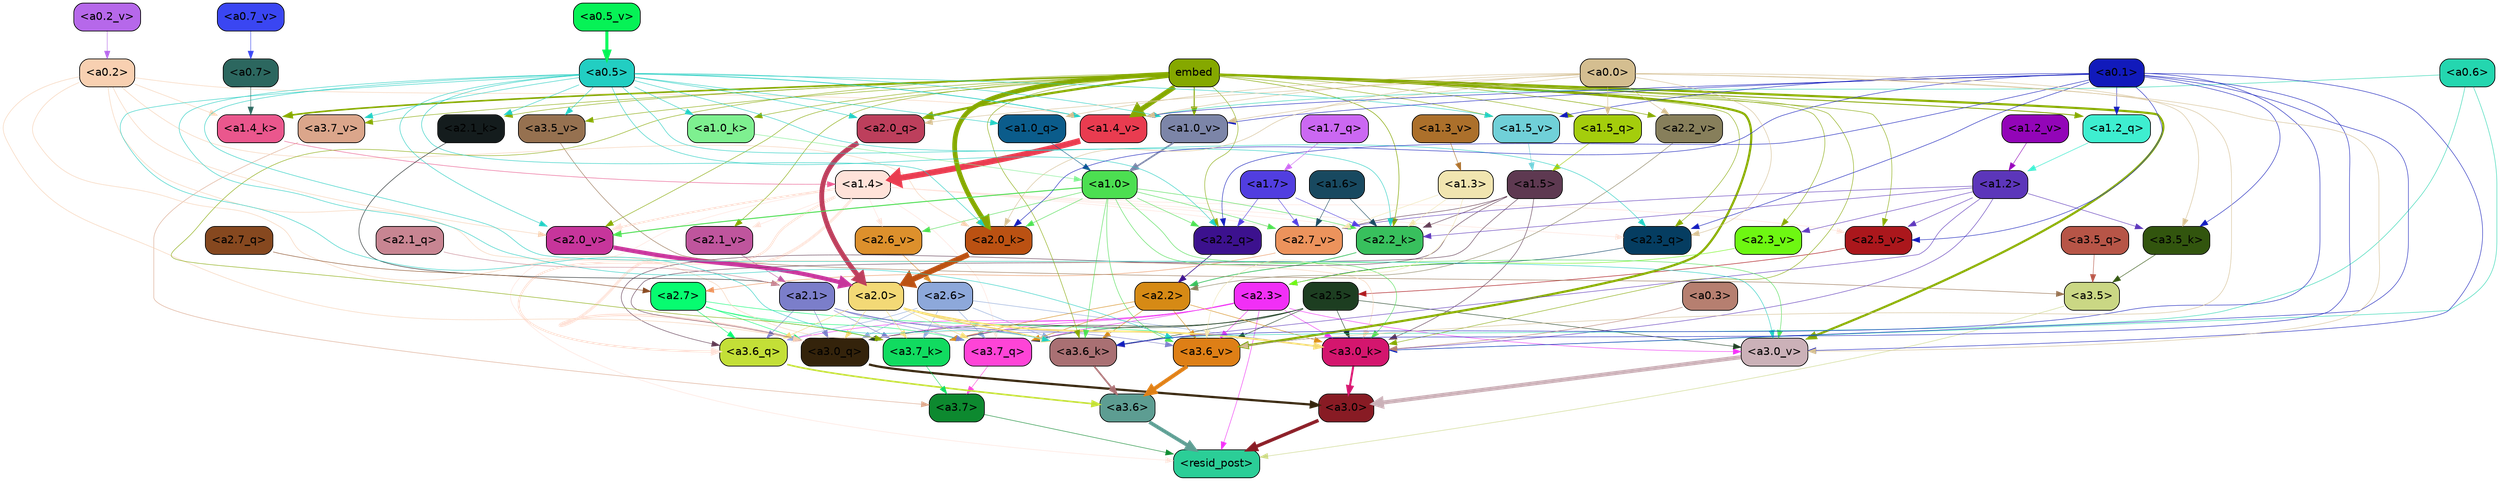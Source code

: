 strict digraph "" {
	graph [bgcolor=transparent,
		layout=dot,
		overlap=false,
		splines=true
	];
	"<a3.7>"	[color=black,
		fillcolor="#0d892f",
		fontname=Helvetica,
		shape=box,
		style="filled, rounded"];
	"<resid_post>"	[color=black,
		fillcolor="#2bce97",
		fontname=Helvetica,
		shape=box,
		style="filled, rounded"];
	"<a3.7>" -> "<resid_post>"	[color="#0d892f",
		penwidth=0.6];
	"<a3.6>"	[color=black,
		fillcolor="#5d9d92",
		fontname=Helvetica,
		shape=box,
		style="filled, rounded"];
	"<a3.6>" -> "<resid_post>"	[color="#5d9d92",
		penwidth=4.646730065345764];
	"<a3.5>"	[color=black,
		fillcolor="#cad784",
		fontname=Helvetica,
		shape=box,
		style="filled, rounded"];
	"<a3.5>" -> "<resid_post>"	[color="#cad784",
		penwidth=0.6];
	"<a3.0>"	[color=black,
		fillcolor="#881b24",
		fontname=Helvetica,
		shape=box,
		style="filled, rounded"];
	"<a3.0>" -> "<resid_post>"	[color="#881b24",
		penwidth=4.323132634162903];
	"<a2.3>"	[color=black,
		fillcolor="#f12ff6",
		fontname=Helvetica,
		shape=box,
		style="filled, rounded"];
	"<a2.3>" -> "<resid_post>"	[color="#f12ff6",
		penwidth=0.6];
	"<a3.7_q>"	[color=black,
		fillcolor="#fe44d7",
		fontname=Helvetica,
		shape=box,
		style="filled, rounded"];
	"<a2.3>" -> "<a3.7_q>"	[color="#f12ff6",
		penwidth=0.6];
	"<a3.6_q>"	[color=black,
		fillcolor="#c3df37",
		fontname=Helvetica,
		shape=box,
		style="filled, rounded"];
	"<a2.3>" -> "<a3.6_q>"	[color="#f12ff6",
		penwidth=0.6];
	"<a3.0_q>"	[color=black,
		fillcolor="#34230b",
		fontname=Helvetica,
		shape=box,
		style="filled, rounded"];
	"<a2.3>" -> "<a3.0_q>"	[color="#f12ff6",
		penwidth=0.6];
	"<a3.7_k>"	[color=black,
		fillcolor="#11db60",
		fontname=Helvetica,
		shape=box,
		style="filled, rounded"];
	"<a2.3>" -> "<a3.7_k>"	[color="#f12ff6",
		penwidth=0.6];
	"<a3.0_k>"	[color=black,
		fillcolor="#d4166e",
		fontname=Helvetica,
		shape=box,
		style="filled, rounded"];
	"<a2.3>" -> "<a3.0_k>"	[color="#f12ff6",
		penwidth=0.6];
	"<a3.6_v>"	[color=black,
		fillcolor="#de7f16",
		fontname=Helvetica,
		shape=box,
		style="filled, rounded"];
	"<a2.3>" -> "<a3.6_v>"	[color="#f12ff6",
		penwidth=0.6];
	"<a3.0_v>"	[color=black,
		fillcolor="#cbb1b8",
		fontname=Helvetica,
		shape=box,
		style="filled, rounded"];
	"<a2.3>" -> "<a3.0_v>"	[color="#f12ff6",
		penwidth=0.6];
	"<a1.4>"	[color=black,
		fillcolor="#ffe2d9",
		fontname=Helvetica,
		shape=box,
		style="filled, rounded"];
	"<a1.4>" -> "<resid_post>"	[color="#ffe2d9",
		penwidth=0.6];
	"<a1.4>" -> "<a3.7_q>"	[color="#ffe2d9",
		penwidth=0.6];
	"<a1.4>" -> "<a3.6_q>"	[color="#ffe2d9",
		penwidth=2.700703263282776];
	"<a1.4>" -> "<a3.0_q>"	[color="#ffe2d9",
		penwidth=3.34255850315094];
	"<a2.3_q>"	[color=black,
		fillcolor="#053d61",
		fontname=Helvetica,
		shape=box,
		style="filled, rounded"];
	"<a1.4>" -> "<a2.3_q>"	[color="#ffe2d9",
		penwidth=0.6];
	"<a2.2_k>"	[color=black,
		fillcolor="#38c05d",
		fontname=Helvetica,
		shape=box,
		style="filled, rounded"];
	"<a1.4>" -> "<a2.2_k>"	[color="#ffe2d9",
		penwidth=0.6];
	"<a2.7_v>"	[color=black,
		fillcolor="#ec935c",
		fontname=Helvetica,
		shape=box,
		style="filled, rounded"];
	"<a1.4>" -> "<a2.7_v>"	[color="#ffe2d9",
		penwidth=0.6];
	"<a2.6_v>"	[color=black,
		fillcolor="#dd902c",
		fontname=Helvetica,
		shape=box,
		style="filled, rounded"];
	"<a1.4>" -> "<a2.6_v>"	[color="#ffe2d9",
		penwidth=0.6];
	"<a2.5_v>"	[color=black,
		fillcolor="#ab171c",
		fontname=Helvetica,
		shape=box,
		style="filled, rounded"];
	"<a1.4>" -> "<a2.5_v>"	[color="#ffe2d9",
		penwidth=0.6];
	"<a2.1_v>"	[color=black,
		fillcolor="#bf559d",
		fontname=Helvetica,
		shape=box,
		style="filled, rounded"];
	"<a1.4>" -> "<a2.1_v>"	[color="#ffe2d9",
		penwidth=0.6];
	"<a2.0_v>"	[color=black,
		fillcolor="#c7359b",
		fontname=Helvetica,
		shape=box,
		style="filled, rounded"];
	"<a1.4>" -> "<a2.0_v>"	[color="#ffe2d9",
		penwidth=2.387977123260498];
	"<a3.7_q>" -> "<a3.7>"	[color="#fe44d7",
		penwidth=0.6];
	"<a3.6_q>" -> "<a3.6>"	[color="#c3df37",
		penwidth=2.03758105635643];
	"<a3.5_q>"	[color=black,
		fillcolor="#b75547",
		fontname=Helvetica,
		shape=box,
		style="filled, rounded"];
	"<a3.5_q>" -> "<a3.5>"	[color="#b75547",
		penwidth=0.6];
	"<a3.0_q>" -> "<a3.0>"	[color="#34230b",
		penwidth=2.8638100624084473];
	"<a3.7_k>" -> "<a3.7>"	[color="#11db60",
		penwidth=0.6];
	"<a3.6_k>"	[color=black,
		fillcolor="#a97073",
		fontname=Helvetica,
		shape=box,
		style="filled, rounded"];
	"<a3.6_k>" -> "<a3.6>"	[color="#a97073",
		penwidth=2.174198240041733];
	"<a3.5_k>"	[color=black,
		fillcolor="#32550e",
		fontname=Helvetica,
		shape=box,
		style="filled, rounded"];
	"<a3.5_k>" -> "<a3.5>"	[color="#32550e",
		penwidth=0.6];
	"<a3.0_k>" -> "<a3.0>"	[color="#d4166e",
		penwidth=2.6274144649505615];
	"<a3.7_v>"	[color=black,
		fillcolor="#dba68b",
		fontname=Helvetica,
		shape=box,
		style="filled, rounded"];
	"<a3.7_v>" -> "<a3.7>"	[color="#dba68b",
		penwidth=0.6];
	"<a3.6_v>" -> "<a3.6>"	[color="#de7f16",
		penwidth=5.002329230308533];
	"<a3.5_v>"	[color=black,
		fillcolor="#967150",
		fontname=Helvetica,
		shape=box,
		style="filled, rounded"];
	"<a3.5_v>" -> "<a3.5>"	[color="#967150",
		penwidth=0.6];
	"<a3.0_v>" -> "<a3.0>"	[color="#cbb1b8",
		penwidth=5.188832879066467];
	"<a2.7>"	[color=black,
		fillcolor="#07fc70",
		fontname=Helvetica,
		shape=box,
		style="filled, rounded"];
	"<a2.7>" -> "<a3.7_q>"	[color="#07fc70",
		penwidth=0.6];
	"<a2.7>" -> "<a3.6_q>"	[color="#07fc70",
		penwidth=0.6];
	"<a2.7>" -> "<a3.0_q>"	[color="#07fc70",
		penwidth=0.6];
	"<a2.7>" -> "<a3.7_k>"	[color="#07fc70",
		penwidth=0.6];
	"<a2.7>" -> "<a3.0_k>"	[color="#07fc70",
		penwidth=0.6];
	"<a2.6>"	[color=black,
		fillcolor="#8da8da",
		fontname=Helvetica,
		shape=box,
		style="filled, rounded"];
	"<a2.6>" -> "<a3.7_q>"	[color="#8da8da",
		penwidth=0.6];
	"<a2.6>" -> "<a3.6_q>"	[color="#8da8da",
		penwidth=0.6];
	"<a2.6>" -> "<a3.0_q>"	[color="#8da8da",
		penwidth=0.6];
	"<a2.6>" -> "<a3.7_k>"	[color="#8da8da",
		penwidth=0.6];
	"<a2.6>" -> "<a3.6_k>"	[color="#8da8da",
		penwidth=0.6];
	"<a2.6>" -> "<a3.0_k>"	[color="#8da8da",
		penwidth=0.6];
	"<a2.5>"	[color=black,
		fillcolor="#1d3e21",
		fontname=Helvetica,
		shape=box,
		style="filled, rounded"];
	"<a2.5>" -> "<a3.7_q>"	[color="#1d3e21",
		penwidth=0.6];
	"<a2.5>" -> "<a3.0_q>"	[color="#1d3e21",
		penwidth=0.6];
	"<a2.5>" -> "<a3.7_k>"	[color="#1d3e21",
		penwidth=0.6];
	"<a2.5>" -> "<a3.6_k>"	[color="#1d3e21",
		penwidth=0.6];
	"<a2.5>" -> "<a3.0_k>"	[color="#1d3e21",
		penwidth=0.6];
	"<a2.5>" -> "<a3.6_v>"	[color="#1d3e21",
		penwidth=0.6];
	"<a2.5>" -> "<a3.0_v>"	[color="#1d3e21",
		penwidth=0.6];
	"<a2.2>"	[color=black,
		fillcolor="#d68a15",
		fontname=Helvetica,
		shape=box,
		style="filled, rounded"];
	"<a2.2>" -> "<a3.7_q>"	[color="#d68a15",
		penwidth=0.6];
	"<a2.2>" -> "<a3.7_k>"	[color="#d68a15",
		penwidth=0.6];
	"<a2.2>" -> "<a3.6_k>"	[color="#d68a15",
		penwidth=0.6];
	"<a2.2>" -> "<a3.0_k>"	[color="#d68a15",
		penwidth=0.6];
	"<a2.2>" -> "<a3.6_v>"	[color="#d68a15",
		penwidth=0.6];
	"<a2.1>"	[color=black,
		fillcolor="#7b7eca",
		fontname=Helvetica,
		shape=box,
		style="filled, rounded"];
	"<a2.1>" -> "<a3.7_q>"	[color="#7b7eca",
		penwidth=0.6];
	"<a2.1>" -> "<a3.6_q>"	[color="#7b7eca",
		penwidth=0.6];
	"<a2.1>" -> "<a3.0_q>"	[color="#7b7eca",
		penwidth=0.6];
	"<a2.1>" -> "<a3.7_k>"	[color="#7b7eca",
		penwidth=0.6];
	"<a2.1>" -> "<a3.6_k>"	[color="#7b7eca",
		penwidth=0.6];
	"<a2.1>" -> "<a3.0_k>"	[color="#7b7eca",
		penwidth=0.6];
	"<a2.1>" -> "<a3.6_v>"	[color="#7b7eca",
		penwidth=0.6];
	"<a2.0>"	[color=black,
		fillcolor="#f3d976",
		fontname=Helvetica,
		shape=box,
		style="filled, rounded"];
	"<a2.0>" -> "<a3.7_q>"	[color="#f3d976",
		penwidth=0.6];
	"<a2.0>" -> "<a3.6_q>"	[color="#f3d976",
		penwidth=0.6];
	"<a2.0>" -> "<a3.0_q>"	[color="#f3d976",
		penwidth=0.6];
	"<a2.0>" -> "<a3.7_k>"	[color="#f3d976",
		penwidth=0.6];
	"<a2.0>" -> "<a3.6_k>"	[color="#f3d976",
		penwidth=1.6454488784074783];
	"<a2.0>" -> "<a3.0_k>"	[color="#f3d976",
		penwidth=2.2218968719244003];
	"<a1.5>"	[color=black,
		fillcolor="#5e3951",
		fontname=Helvetica,
		shape=box,
		style="filled, rounded"];
	"<a1.5>" -> "<a3.6_q>"	[color="#5e3951",
		penwidth=0.6];
	"<a1.5>" -> "<a3.0_q>"	[color="#5e3951",
		penwidth=0.6];
	"<a1.5>" -> "<a3.0_k>"	[color="#5e3951",
		penwidth=0.6];
	"<a1.5>" -> "<a2.2_k>"	[color="#5e3951",
		penwidth=0.6];
	"<a1.5>" -> "<a2.7_v>"	[color="#5e3951",
		penwidth=0.6];
	"<a0.2>"	[color=black,
		fillcolor="#f8d0b1",
		fontname=Helvetica,
		shape=box,
		style="filled, rounded"];
	"<a0.2>" -> "<a3.0_q>"	[color="#f8d0b1",
		penwidth=0.6];
	"<a0.2>" -> "<a3.6_k>"	[color="#f8d0b1",
		penwidth=0.6];
	"<a0.2>" -> "<a3.0_k>"	[color="#f8d0b1",
		penwidth=0.6];
	"<a2.0_k>"	[color=black,
		fillcolor="#bb5112",
		fontname=Helvetica,
		shape=box,
		style="filled, rounded"];
	"<a0.2>" -> "<a2.0_k>"	[color="#f8d0b1",
		penwidth=0.6];
	"<a0.2>" -> "<a2.0_v>"	[color="#f8d0b1",
		penwidth=0.6];
	"<a1.4_k>"	[color=black,
		fillcolor="#ea578d",
		fontname=Helvetica,
		shape=box,
		style="filled, rounded"];
	"<a0.2>" -> "<a1.4_k>"	[color="#f8d0b1",
		penwidth=0.6];
	"<a1.4_v>"	[color=black,
		fillcolor="#e93c50",
		fontname=Helvetica,
		shape=box,
		style="filled, rounded"];
	"<a0.2>" -> "<a1.4_v>"	[color="#f8d0b1",
		penwidth=0.6];
	embed	[color=black,
		fillcolor="#85a800",
		fontname=Helvetica,
		shape=box,
		style="filled, rounded"];
	embed -> "<a3.7_k>"	[color="#85a800",
		penwidth=0.6];
	embed -> "<a3.6_k>"	[color="#85a800",
		penwidth=0.6];
	embed -> "<a3.0_k>"	[color="#85a800",
		penwidth=0.6];
	embed -> "<a3.7_v>"	[color="#85a800",
		penwidth=0.6];
	embed -> "<a3.6_v>"	[color="#85a800",
		penwidth=2.8301228284835815];
	embed -> "<a3.5_v>"	[color="#85a800",
		penwidth=0.6];
	embed -> "<a3.0_v>"	[color="#85a800",
		penwidth=2.7660785913467407];
	embed -> "<a2.3_q>"	[color="#85a800",
		penwidth=0.6];
	"<a2.2_q>"	[color=black,
		fillcolor="#3c118e",
		fontname=Helvetica,
		shape=box,
		style="filled, rounded"];
	embed -> "<a2.2_q>"	[color="#85a800",
		penwidth=0.6];
	"<a2.0_q>"	[color=black,
		fillcolor="#bd3f5c",
		fontname=Helvetica,
		shape=box,
		style="filled, rounded"];
	embed -> "<a2.0_q>"	[color="#85a800",
		penwidth=2.918822765350342];
	embed -> "<a2.2_k>"	[color="#85a800",
		penwidth=0.7099294662475586];
	"<a2.1_k>"	[color=black,
		fillcolor="#141c1d",
		fontname=Helvetica,
		shape=box,
		style="filled, rounded"];
	embed -> "<a2.1_k>"	[color="#85a800",
		penwidth=0.6];
	embed -> "<a2.0_k>"	[color="#85a800",
		penwidth=6.075345039367676];
	embed -> "<a2.5_v>"	[color="#85a800",
		penwidth=0.6];
	"<a2.3_v>"	[color=black,
		fillcolor="#6ef712",
		fontname=Helvetica,
		shape=box,
		style="filled, rounded"];
	embed -> "<a2.3_v>"	[color="#85a800",
		penwidth=0.6];
	"<a2.2_v>"	[color=black,
		fillcolor="#877f5b",
		fontname=Helvetica,
		shape=box,
		style="filled, rounded"];
	embed -> "<a2.2_v>"	[color="#85a800",
		penwidth=0.6909599304199219];
	embed -> "<a2.1_v>"	[color="#85a800",
		penwidth=0.6];
	embed -> "<a2.0_v>"	[color="#85a800",
		penwidth=0.6];
	"<a1.5_q>"	[color=black,
		fillcolor="#a4cd0c",
		fontname=Helvetica,
		shape=box,
		style="filled, rounded"];
	embed -> "<a1.5_q>"	[color="#85a800",
		penwidth=0.6];
	"<a1.2_q>"	[color=black,
		fillcolor="#3eeed0",
		fontname=Helvetica,
		shape=box,
		style="filled, rounded"];
	embed -> "<a1.2_q>"	[color="#85a800",
		penwidth=1.1075286865234375];
	embed -> "<a1.4_k>"	[color="#85a800",
		penwidth=2.043105125427246];
	"<a1.0_k>"	[color=black,
		fillcolor="#7ef090",
		fontname=Helvetica,
		shape=box,
		style="filled, rounded"];
	embed -> "<a1.0_k>"	[color="#85a800",
		penwidth=0.6];
	"<a1.5_v>"	[color=black,
		fillcolor="#70d0d8",
		fontname=Helvetica,
		shape=box,
		style="filled, rounded"];
	embed -> "<a1.5_v>"	[color="#85a800",
		penwidth=0.6];
	embed -> "<a1.4_v>"	[color="#85a800",
		penwidth=6.46385931968689];
	"<a1.0_v>"	[color=black,
		fillcolor="#7c85a8",
		fontname=Helvetica,
		shape=box,
		style="filled, rounded"];
	embed -> "<a1.0_v>"	[color="#85a800",
		penwidth=1.273291826248169];
	"<a1.2>"	[color=black,
		fillcolor="#5c36ba",
		fontname=Helvetica,
		shape=box,
		style="filled, rounded"];
	"<a1.2>" -> "<a3.6_k>"	[color="#5c36ba",
		penwidth=0.6];
	"<a1.2>" -> "<a3.5_k>"	[color="#5c36ba",
		penwidth=0.6];
	"<a1.2>" -> "<a3.0_k>"	[color="#5c36ba",
		penwidth=0.6];
	"<a1.2>" -> "<a2.2_k>"	[color="#5c36ba",
		penwidth=0.6];
	"<a1.2>" -> "<a2.7_v>"	[color="#5c36ba",
		penwidth=0.6];
	"<a1.2>" -> "<a2.5_v>"	[color="#5c36ba",
		penwidth=0.6];
	"<a1.2>" -> "<a2.3_v>"	[color="#5c36ba",
		penwidth=0.6];
	"<a1.0>"	[color=black,
		fillcolor="#4cdf51",
		fontname=Helvetica,
		shape=box,
		style="filled, rounded"];
	"<a1.0>" -> "<a3.6_k>"	[color="#4cdf51",
		penwidth=0.6];
	"<a1.0>" -> "<a3.0_k>"	[color="#4cdf51",
		penwidth=0.6];
	"<a1.0>" -> "<a3.6_v>"	[color="#4cdf51",
		penwidth=0.6];
	"<a1.0>" -> "<a3.0_v>"	[color="#4cdf51",
		penwidth=0.6];
	"<a1.0>" -> "<a2.2_q>"	[color="#4cdf51",
		penwidth=0.6];
	"<a1.0>" -> "<a2.2_k>"	[color="#4cdf51",
		penwidth=0.6];
	"<a1.0>" -> "<a2.0_k>"	[color="#4cdf51",
		penwidth=0.6];
	"<a1.0>" -> "<a2.7_v>"	[color="#4cdf51",
		penwidth=0.6];
	"<a1.0>" -> "<a2.6_v>"	[color="#4cdf51",
		penwidth=0.6];
	"<a1.0>" -> "<a2.0_v>"	[color="#4cdf51",
		penwidth=1.2435333728790283];
	"<a0.6>"	[color=black,
		fillcolor="#24d6af",
		fontname=Helvetica,
		shape=box,
		style="filled, rounded"];
	"<a0.6>" -> "<a3.6_k>"	[color="#24d6af",
		penwidth=0.6];
	"<a0.6>" -> "<a3.0_k>"	[color="#24d6af",
		penwidth=0.6];
	"<a0.6>" -> "<a1.4_v>"	[color="#24d6af",
		penwidth=0.6];
	"<a0.5>"	[color=black,
		fillcolor="#22cec2",
		fontname=Helvetica,
		shape=box,
		style="filled, rounded"];
	"<a0.5>" -> "<a3.6_k>"	[color="#22cec2",
		penwidth=0.6];
	"<a0.5>" -> "<a3.7_v>"	[color="#22cec2",
		penwidth=0.6];
	"<a0.5>" -> "<a3.6_v>"	[color="#22cec2",
		penwidth=0.6];
	"<a0.5>" -> "<a3.5_v>"	[color="#22cec2",
		penwidth=0.6];
	"<a0.5>" -> "<a3.0_v>"	[color="#22cec2",
		penwidth=0.6124261617660522];
	"<a0.5>" -> "<a2.3_q>"	[color="#22cec2",
		penwidth=0.6];
	"<a0.5>" -> "<a2.2_q>"	[color="#22cec2",
		penwidth=0.6];
	"<a0.5>" -> "<a2.0_q>"	[color="#22cec2",
		penwidth=0.6];
	"<a0.5>" -> "<a2.2_k>"	[color="#22cec2",
		penwidth=0.6];
	"<a0.5>" -> "<a2.1_k>"	[color="#22cec2",
		penwidth=0.6];
	"<a0.5>" -> "<a2.0_k>"	[color="#22cec2",
		penwidth=0.6112704277038574];
	"<a0.5>" -> "<a2.0_v>"	[color="#22cec2",
		penwidth=0.6];
	"<a1.0_q>"	[color=black,
		fillcolor="#0b5c8b",
		fontname=Helvetica,
		shape=box,
		style="filled, rounded"];
	"<a0.5>" -> "<a1.0_q>"	[color="#22cec2",
		penwidth=0.6];
	"<a0.5>" -> "<a1.0_k>"	[color="#22cec2",
		penwidth=0.6];
	"<a0.5>" -> "<a1.5_v>"	[color="#22cec2",
		penwidth=0.6];
	"<a0.5>" -> "<a1.4_v>"	[color="#22cec2",
		penwidth=0.9145197868347168];
	"<a0.5>" -> "<a1.0_v>"	[color="#22cec2",
		penwidth=0.6];
	"<a0.1>"	[color=black,
		fillcolor="#111abb",
		fontname=Helvetica,
		shape=box,
		style="filled, rounded"];
	"<a0.1>" -> "<a3.6_k>"	[color="#111abb",
		penwidth=0.6];
	"<a0.1>" -> "<a3.5_k>"	[color="#111abb",
		penwidth=0.6];
	"<a0.1>" -> "<a3.0_k>"	[color="#111abb",
		penwidth=0.6];
	"<a0.1>" -> "<a3.6_v>"	[color="#111abb",
		penwidth=0.6];
	"<a0.1>" -> "<a3.0_v>"	[color="#111abb",
		penwidth=0.6];
	"<a0.1>" -> "<a2.3_q>"	[color="#111abb",
		penwidth=0.6];
	"<a0.1>" -> "<a2.2_q>"	[color="#111abb",
		penwidth=0.6];
	"<a0.1>" -> "<a2.0_k>"	[color="#111abb",
		penwidth=0.6];
	"<a0.1>" -> "<a2.5_v>"	[color="#111abb",
		penwidth=0.6];
	"<a0.1>" -> "<a1.2_q>"	[color="#111abb",
		penwidth=0.6];
	"<a0.1>" -> "<a1.5_v>"	[color="#111abb",
		penwidth=0.6];
	"<a0.1>" -> "<a1.4_v>"	[color="#111abb",
		penwidth=0.6];
	"<a0.1>" -> "<a1.0_v>"	[color="#111abb",
		penwidth=0.6];
	"<a0.0>"	[color=black,
		fillcolor="#d4be90",
		fontname=Helvetica,
		shape=box,
		style="filled, rounded"];
	"<a0.0>" -> "<a3.5_k>"	[color="#d4be90",
		penwidth=0.6];
	"<a0.0>" -> "<a3.6_v>"	[color="#d4be90",
		penwidth=0.6];
	"<a0.0>" -> "<a3.0_v>"	[color="#d4be90",
		penwidth=0.6];
	"<a0.0>" -> "<a2.3_q>"	[color="#d4be90",
		penwidth=0.6];
	"<a0.0>" -> "<a2.0_q>"	[color="#d4be90",
		penwidth=0.6];
	"<a0.0>" -> "<a2.0_k>"	[color="#d4be90",
		penwidth=0.6];
	"<a0.0>" -> "<a2.2_v>"	[color="#d4be90",
		penwidth=0.6];
	"<a0.0>" -> "<a1.5_q>"	[color="#d4be90",
		penwidth=0.6];
	"<a0.0>" -> "<a1.0_q>"	[color="#d4be90",
		penwidth=0.6];
	"<a0.0>" -> "<a1.4_v>"	[color="#d4be90",
		penwidth=0.6];
	"<a0.0>" -> "<a1.0_v>"	[color="#d4be90",
		penwidth=0.6];
	"<a0.3>"	[color=black,
		fillcolor="#b67f70",
		fontname=Helvetica,
		shape=box,
		style="filled, rounded"];
	"<a0.3>" -> "<a3.0_k>"	[color="#b67f70",
		penwidth=0.6];
	"<a1.3>"	[color=black,
		fillcolor="#f1e5b0",
		fontname=Helvetica,
		shape=box,
		style="filled, rounded"];
	"<a1.3>" -> "<a3.6_v>"	[color="#f1e5b0",
		penwidth=0.6];
	"<a1.3>" -> "<a2.2_k>"	[color="#f1e5b0",
		penwidth=0.6];
	"<a1.3>" -> "<a2.7_v>"	[color="#f1e5b0",
		penwidth=0.6];
	"<a2.7_q>"	[color=black,
		fillcolor="#86481f",
		fontname=Helvetica,
		shape=box,
		style="filled, rounded"];
	"<a2.7_q>" -> "<a2.7>"	[color="#86481f",
		penwidth=0.6];
	"<a2.3_q>" -> "<a2.3>"	[color="#053d61",
		penwidth=0.6];
	"<a2.2_q>" -> "<a2.2>"	[color="#3c118e",
		penwidth=0.8114519119262695];
	"<a2.1_q>"	[color=black,
		fillcolor="#c88592",
		fontname=Helvetica,
		shape=box,
		style="filled, rounded"];
	"<a2.1_q>" -> "<a2.1>"	[color="#c88592",
		penwidth=0.6];
	"<a2.0_q>" -> "<a2.0>"	[color="#bd3f5c",
		penwidth=6.2323237657547];
	"<a2.2_k>" -> "<a2.2>"	[color="#38c05d",
		penwidth=0.9331893920898438];
	"<a2.1_k>" -> "<a2.1>"	[color="#141c1d",
		penwidth=0.6];
	"<a2.0_k>" -> "<a2.0>"	[color="#bb5112",
		penwidth=7.158664226531982];
	"<a2.7_v>" -> "<a2.7>"	[color="#ec935c",
		penwidth=0.6];
	"<a2.6_v>" -> "<a2.6>"	[color="#dd902c",
		penwidth=0.6];
	"<a2.5_v>" -> "<a2.5>"	[color="#ab171c",
		penwidth=0.6657319068908691];
	"<a2.3_v>" -> "<a2.3>"	[color="#6ef712",
		penwidth=0.6];
	"<a2.2_v>" -> "<a2.2>"	[color="#877f5b",
		penwidth=0.6];
	"<a2.1_v>" -> "<a2.1>"	[color="#bf559d",
		penwidth=0.6];
	"<a2.0_v>" -> "<a2.0>"	[color="#c7359b",
		penwidth=5.380099236965179];
	"<a1.7>"	[color=black,
		fillcolor="#513ee0",
		fontname=Helvetica,
		shape=box,
		style="filled, rounded"];
	"<a1.7>" -> "<a2.2_q>"	[color="#513ee0",
		penwidth=0.6];
	"<a1.7>" -> "<a2.2_k>"	[color="#513ee0",
		penwidth=0.6];
	"<a1.7>" -> "<a2.7_v>"	[color="#513ee0",
		penwidth=0.6];
	"<a1.6>"	[color=black,
		fillcolor="#184960",
		fontname=Helvetica,
		shape=box,
		style="filled, rounded"];
	"<a1.6>" -> "<a2.2_k>"	[color="#184960",
		penwidth=0.6];
	"<a1.6>" -> "<a2.7_v>"	[color="#184960",
		penwidth=0.6];
	"<a1.7_q>"	[color=black,
		fillcolor="#cb68f2",
		fontname=Helvetica,
		shape=box,
		style="filled, rounded"];
	"<a1.7_q>" -> "<a1.7>"	[color="#cb68f2",
		penwidth=0.6];
	"<a1.5_q>" -> "<a1.5>"	[color="#a4cd0c",
		penwidth=0.6];
	"<a1.2_q>" -> "<a1.2>"	[color="#3eeed0",
		penwidth=0.6965713500976562];
	"<a1.0_q>" -> "<a1.0>"	[color="#0b5c8b",
		penwidth=0.6];
	"<a1.4_k>" -> "<a1.4>"	[color="#ea578d",
		penwidth=0.6];
	"<a1.0_k>" -> "<a1.0>"	[color="#7ef090",
		penwidth=0.6];
	"<a1.5_v>" -> "<a1.5>"	[color="#70d0d8",
		penwidth=0.6];
	"<a1.4_v>" -> "<a1.4>"	[color="#e93c50",
		penwidth=7.649995803833008];
	"<a1.3_v>"	[color=black,
		fillcolor="#ac702b",
		fontname=Helvetica,
		shape=box,
		style="filled, rounded"];
	"<a1.3_v>" -> "<a1.3>"	[color="#ac702b",
		penwidth=0.6];
	"<a1.2_v>"	[color=black,
		fillcolor="#9305b8",
		fontname=Helvetica,
		shape=box,
		style="filled, rounded"];
	"<a1.2_v>" -> "<a1.2>"	[color="#9305b8",
		penwidth=0.6];
	"<a1.0_v>" -> "<a1.0>"	[color="#7c85a8",
		penwidth=2.050852060317993];
	"<a0.7>"	[color=black,
		fillcolor="#2c675f",
		fontname=Helvetica,
		shape=box,
		style="filled, rounded"];
	"<a0.7>" -> "<a1.4_k>"	[color="#2c675f",
		penwidth=0.6];
	"<a0.7_v>"	[color=black,
		fillcolor="#3a46f2",
		fontname=Helvetica,
		shape=box,
		style="filled, rounded"];
	"<a0.7_v>" -> "<a0.7>"	[color="#3a46f2",
		penwidth=0.6];
	"<a0.5_v>"	[color=black,
		fillcolor="#06f256",
		fontname=Helvetica,
		shape=box,
		style="filled, rounded"];
	"<a0.5_v>" -> "<a0.5>"	[color="#06f256",
		penwidth=3.8846328258514404];
	"<a0.2_v>"	[color=black,
		fillcolor="#b668ea",
		fontname=Helvetica,
		shape=box,
		style="filled, rounded"];
	"<a0.2_v>" -> "<a0.2>"	[color="#b668ea",
		penwidth=0.6];
}
